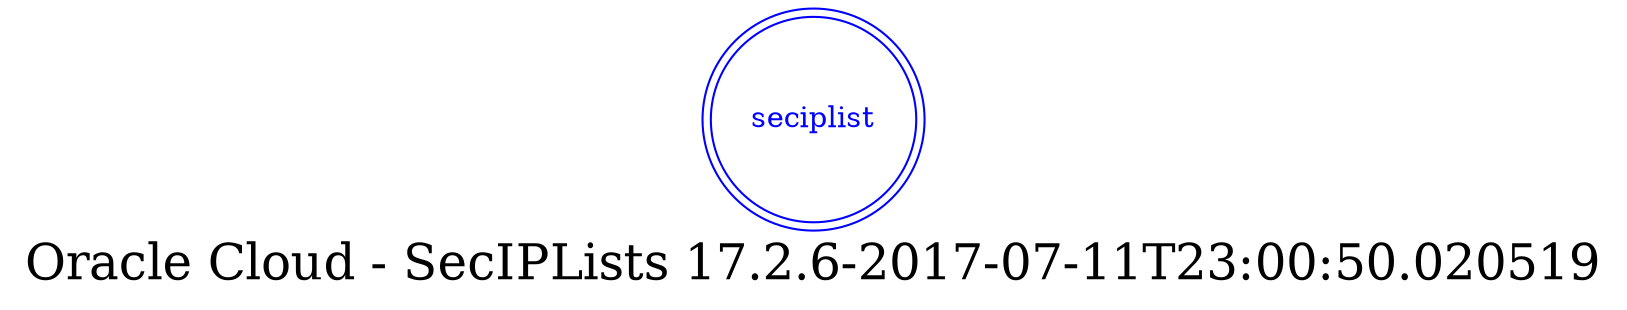 digraph LexiconGraph {
graph[label="Oracle Cloud - SecIPLists 17.2.6-2017-07-11T23:00:50.020519", fontsize=24]
splines=true
"seciplist" [color=blue, fontcolor=blue, shape=doublecircle]
}
